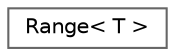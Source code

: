 digraph "Graphical Class Hierarchy"
{
 // LATEX_PDF_SIZE
  bgcolor="transparent";
  edge [fontname=Helvetica,fontsize=10,labelfontname=Helvetica,labelfontsize=10];
  node [fontname=Helvetica,fontsize=10,shape=box,height=0.2,width=0.4];
  rankdir="LR";
  Node0 [label="Range\< T \>",height=0.2,width=0.4,color="grey40", fillcolor="white", style="filled",URL="$class_range.html",tooltip="Object representing a range between a min and a max limits."];
}
